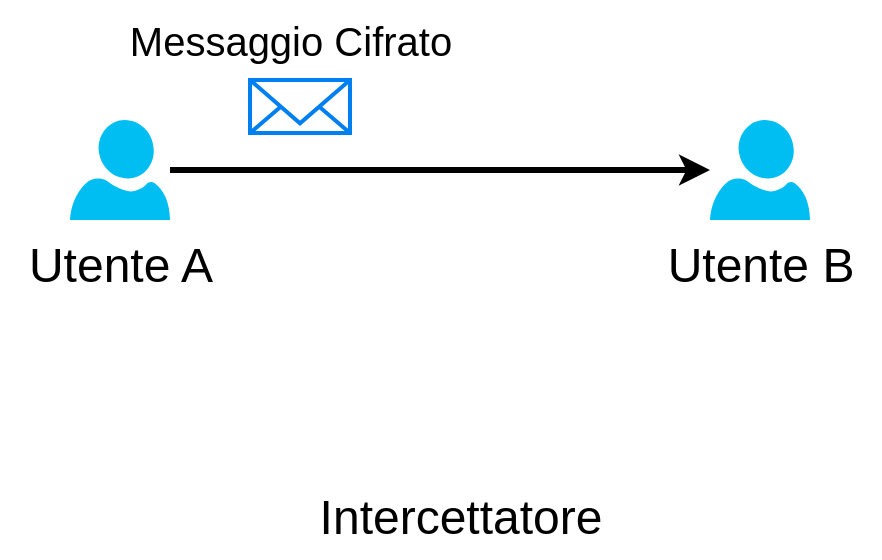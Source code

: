 <mxfile version="28.1.1">
  <diagram name="Page-1" id="rZxvO-xGBDbaET3Zqq4u">
    <mxGraphModel dx="786" dy="719" grid="1" gridSize="10" guides="1" tooltips="1" connect="1" arrows="1" fold="1" page="1" pageScale="1" pageWidth="850" pageHeight="1100" math="0" shadow="0">
      <root>
        <mxCell id="0" />
        <mxCell id="1" parent="0" />
        <mxCell id="CZZduc1jLrHA5I96F7Oo-1" value="" style="shape=image;html=1;verticalAlign=top;verticalLabelPosition=bottom;labelBackgroundColor=#ffffff;imageAspect=0;aspect=fixed;image=https://icons.diagrams.net/icon-cache1/Kameleon_Free_Pack-2373/Hacker-1007.svg" vertex="1" parent="1">
          <mxGeometry x="370" y="329" width="110" height="110" as="geometry" />
        </mxCell>
        <mxCell id="CZZduc1jLrHA5I96F7Oo-6" style="edgeStyle=orthogonalEdgeStyle;rounded=0;orthogonalLoop=1;jettySize=auto;html=1;strokeWidth=3;" edge="1" parent="1" source="CZZduc1jLrHA5I96F7Oo-2" target="CZZduc1jLrHA5I96F7Oo-3">
          <mxGeometry relative="1" as="geometry" />
        </mxCell>
        <mxCell id="CZZduc1jLrHA5I96F7Oo-2" value="" style="verticalLabelPosition=bottom;html=1;verticalAlign=top;align=center;strokeColor=none;fillColor=#00BEF2;shape=mxgraph.azure.user;" vertex="1" parent="1">
          <mxGeometry x="230" y="240" width="50" height="50" as="geometry" />
        </mxCell>
        <mxCell id="CZZduc1jLrHA5I96F7Oo-3" value="" style="verticalLabelPosition=bottom;html=1;verticalAlign=top;align=center;strokeColor=none;fillColor=#00BEF2;shape=mxgraph.azure.user;" vertex="1" parent="1">
          <mxGeometry x="550" y="240" width="50" height="50" as="geometry" />
        </mxCell>
        <mxCell id="CZZduc1jLrHA5I96F7Oo-4" value="&lt;font style=&quot;font-size: 24px;&quot;&gt;Utente A&lt;/font&gt;" style="text;html=1;align=center;verticalAlign=middle;resizable=0;points=[];autosize=1;strokeColor=none;fillColor=none;" vertex="1" parent="1">
          <mxGeometry x="195" y="293" width="120" height="40" as="geometry" />
        </mxCell>
        <mxCell id="CZZduc1jLrHA5I96F7Oo-5" value="&lt;font style=&quot;font-size: 24px;&quot;&gt;Utente B&lt;/font&gt;" style="text;html=1;align=center;verticalAlign=middle;resizable=0;points=[];autosize=1;strokeColor=none;fillColor=none;" vertex="1" parent="1">
          <mxGeometry x="515" y="293" width="120" height="40" as="geometry" />
        </mxCell>
        <mxCell id="CZZduc1jLrHA5I96F7Oo-7" value="" style="html=1;verticalLabelPosition=bottom;align=center;labelBackgroundColor=#ffffff;verticalAlign=top;strokeWidth=2;strokeColor=#0080F0;shadow=0;dashed=0;shape=mxgraph.ios7.icons.mail;" vertex="1" parent="1">
          <mxGeometry x="320" y="220" width="50" height="26.5" as="geometry" />
        </mxCell>
        <mxCell id="CZZduc1jLrHA5I96F7Oo-8" value="&lt;font style=&quot;font-size: 24px;&quot;&gt;Intercettatore&lt;/font&gt;" style="text;html=1;align=center;verticalAlign=middle;resizable=0;points=[];autosize=1;strokeColor=none;fillColor=none;" vertex="1" parent="1">
          <mxGeometry x="345" y="419" width="160" height="40" as="geometry" />
        </mxCell>
        <mxCell id="CZZduc1jLrHA5I96F7Oo-9" value="&lt;font style=&quot;font-size: 20px;&quot;&gt;Messaggio Cifrato&lt;/font&gt;" style="text;html=1;align=center;verticalAlign=middle;resizable=0;points=[];autosize=1;strokeColor=none;fillColor=none;" vertex="1" parent="1">
          <mxGeometry x="250" y="180" width="180" height="40" as="geometry" />
        </mxCell>
      </root>
    </mxGraphModel>
  </diagram>
</mxfile>
